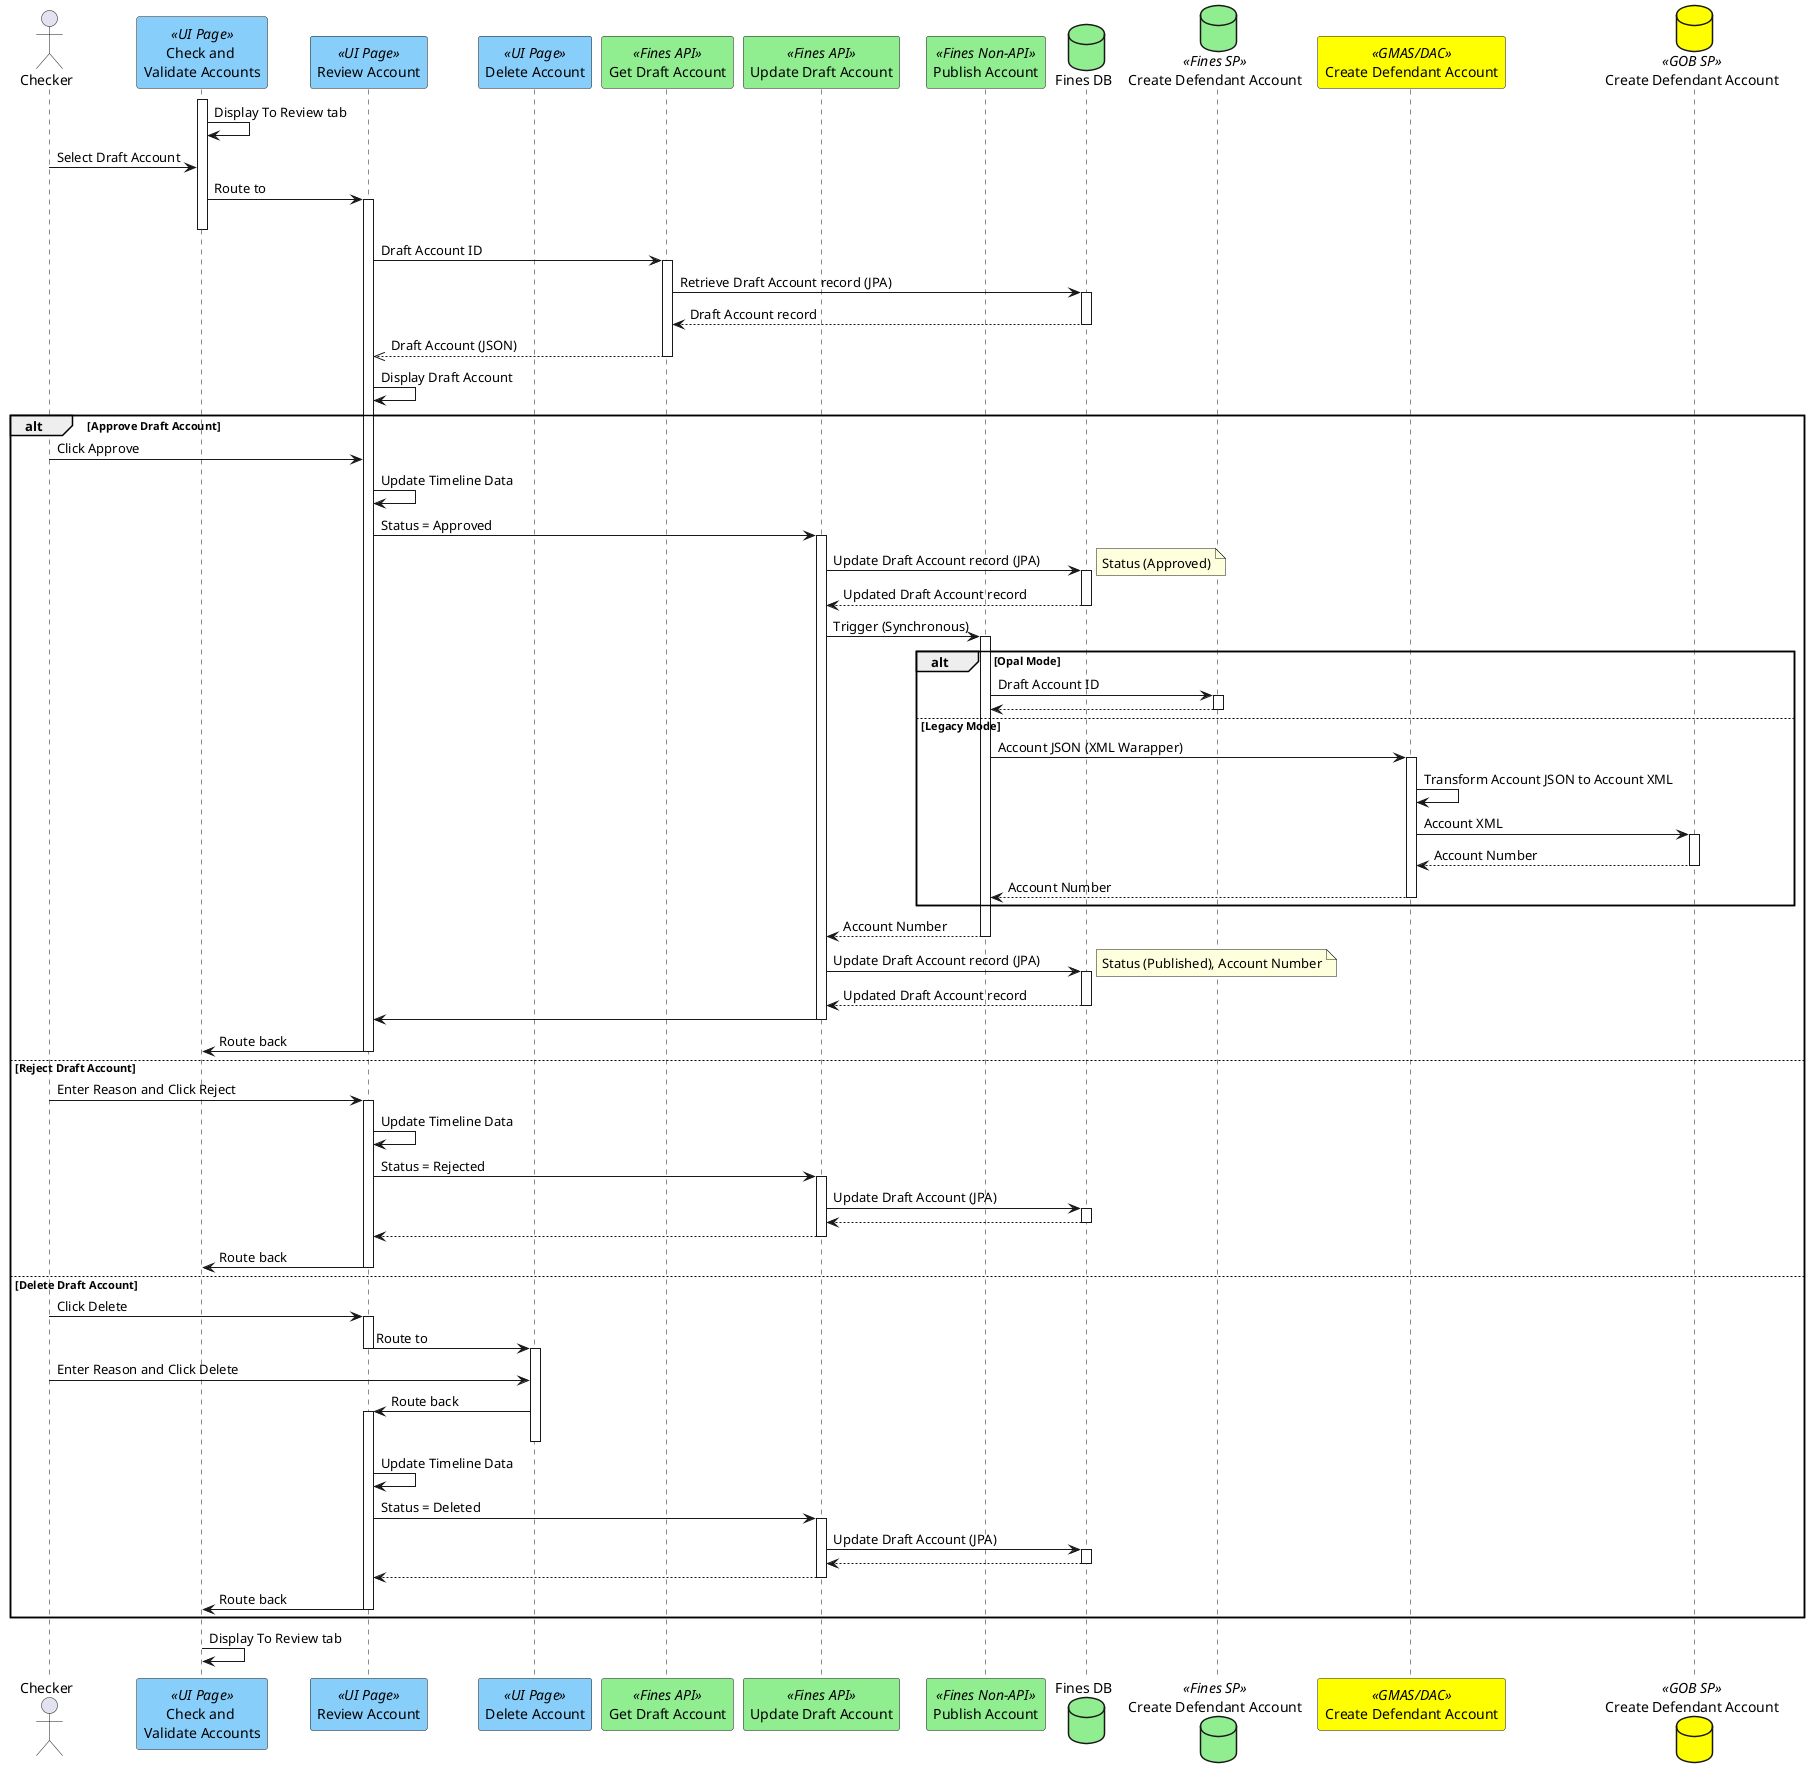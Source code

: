 @startuml
actor "Checker" as user
participant "Check and \nValidate Accounts" as page <<UI Page>> #lightskyblue
participant "Review Account" as review <<UI Page>> #lightskyblue
participant "Delete Account" as delete <<UI Page>> #lightskyblue
participant "Get Draft Account" as account <<Fines API>> #lightgreen
participant "Update Draft Account" as update <<Fines API>> #lightgreen
participant "Publish Account" as publish <<Fines Non-API>> #lightgreen
database "Fines DB" as db #lightgreen
database "Create Defendant Account" as sp <<Fines SP>> #lightgreen
participant "Create Defendant Account" as gmas <<GMAS/DAC>> #yellow
database "Create Defendant Account" as gobsp <<GOB SP>> #yellow
activate page
page -> page : Display To Review tab
user -> page : Select Draft Account
page -> review ++ : Route to
deactivate page
review -> account ++ : Draft Account ID
account -> db ++ : Retrieve Draft Account record (JPA)
account <-- db -- : Draft Account record
review <<-- account -- : Draft Account (JSON)
review -> review : Display Draft Account
alt Approve Draft Account
  user -> review : Click Approve
  review -> review : Update Timeline Data
  review -> update ++ : Status = Approved
  update -> db ++ : Update Draft Account record (JPA)
  note right : Status (Approved)
  update <-- db -- : Updated Draft Account record
  update -> publish ++ : Trigger (Synchronous)
  alt Opal Mode
    publish -> sp ++ : Draft Account ID
    publish <-- sp --
  else Legacy Mode
    publish -> gmas ++ : Account JSON (XML Warapper)
    gmas -> gmas : Transform Account JSON to Account XML
    gmas -> gobsp ++ : Account XML
    gmas <-- gobsp -- : Account Number
    publish <-- gmas -- : Account Number
  end
  update <-- publish -- : Account Number
  update -> db ++ : Update Draft Account record (JPA)
  note right : Status (Published), Account Number 
  update <-- db -- : Updated Draft Account record
  review <- update --
  page <- review -- : Route back
else Reject Draft Account
  user -> review ++ : Enter Reason and Click Reject
  review -> review : Update Timeline Data
  review -> update ++ : Status = Rejected
  update -> db ++ : Update Draft Account (JPA)
  update <-- db --
  review <-- update --
  page <- review -- : Route back
else Delete Draft Account
  user -> review ++ : Click Delete
  review -> delete -- : Route to
  activate delete
  user -> delete : Enter Reason and Click Delete
  review <- delete ++ : Route back
  deactivate delete
  review -> review : Update Timeline Data
  review -> update ++ : Status = Deleted
  update -> db ++ : Update Draft Account (JPA)
  update <-- db --
  review <-- update --
  page <- review -- : Route back
end
activate page
page -> page : Display To Review tab
@enduml